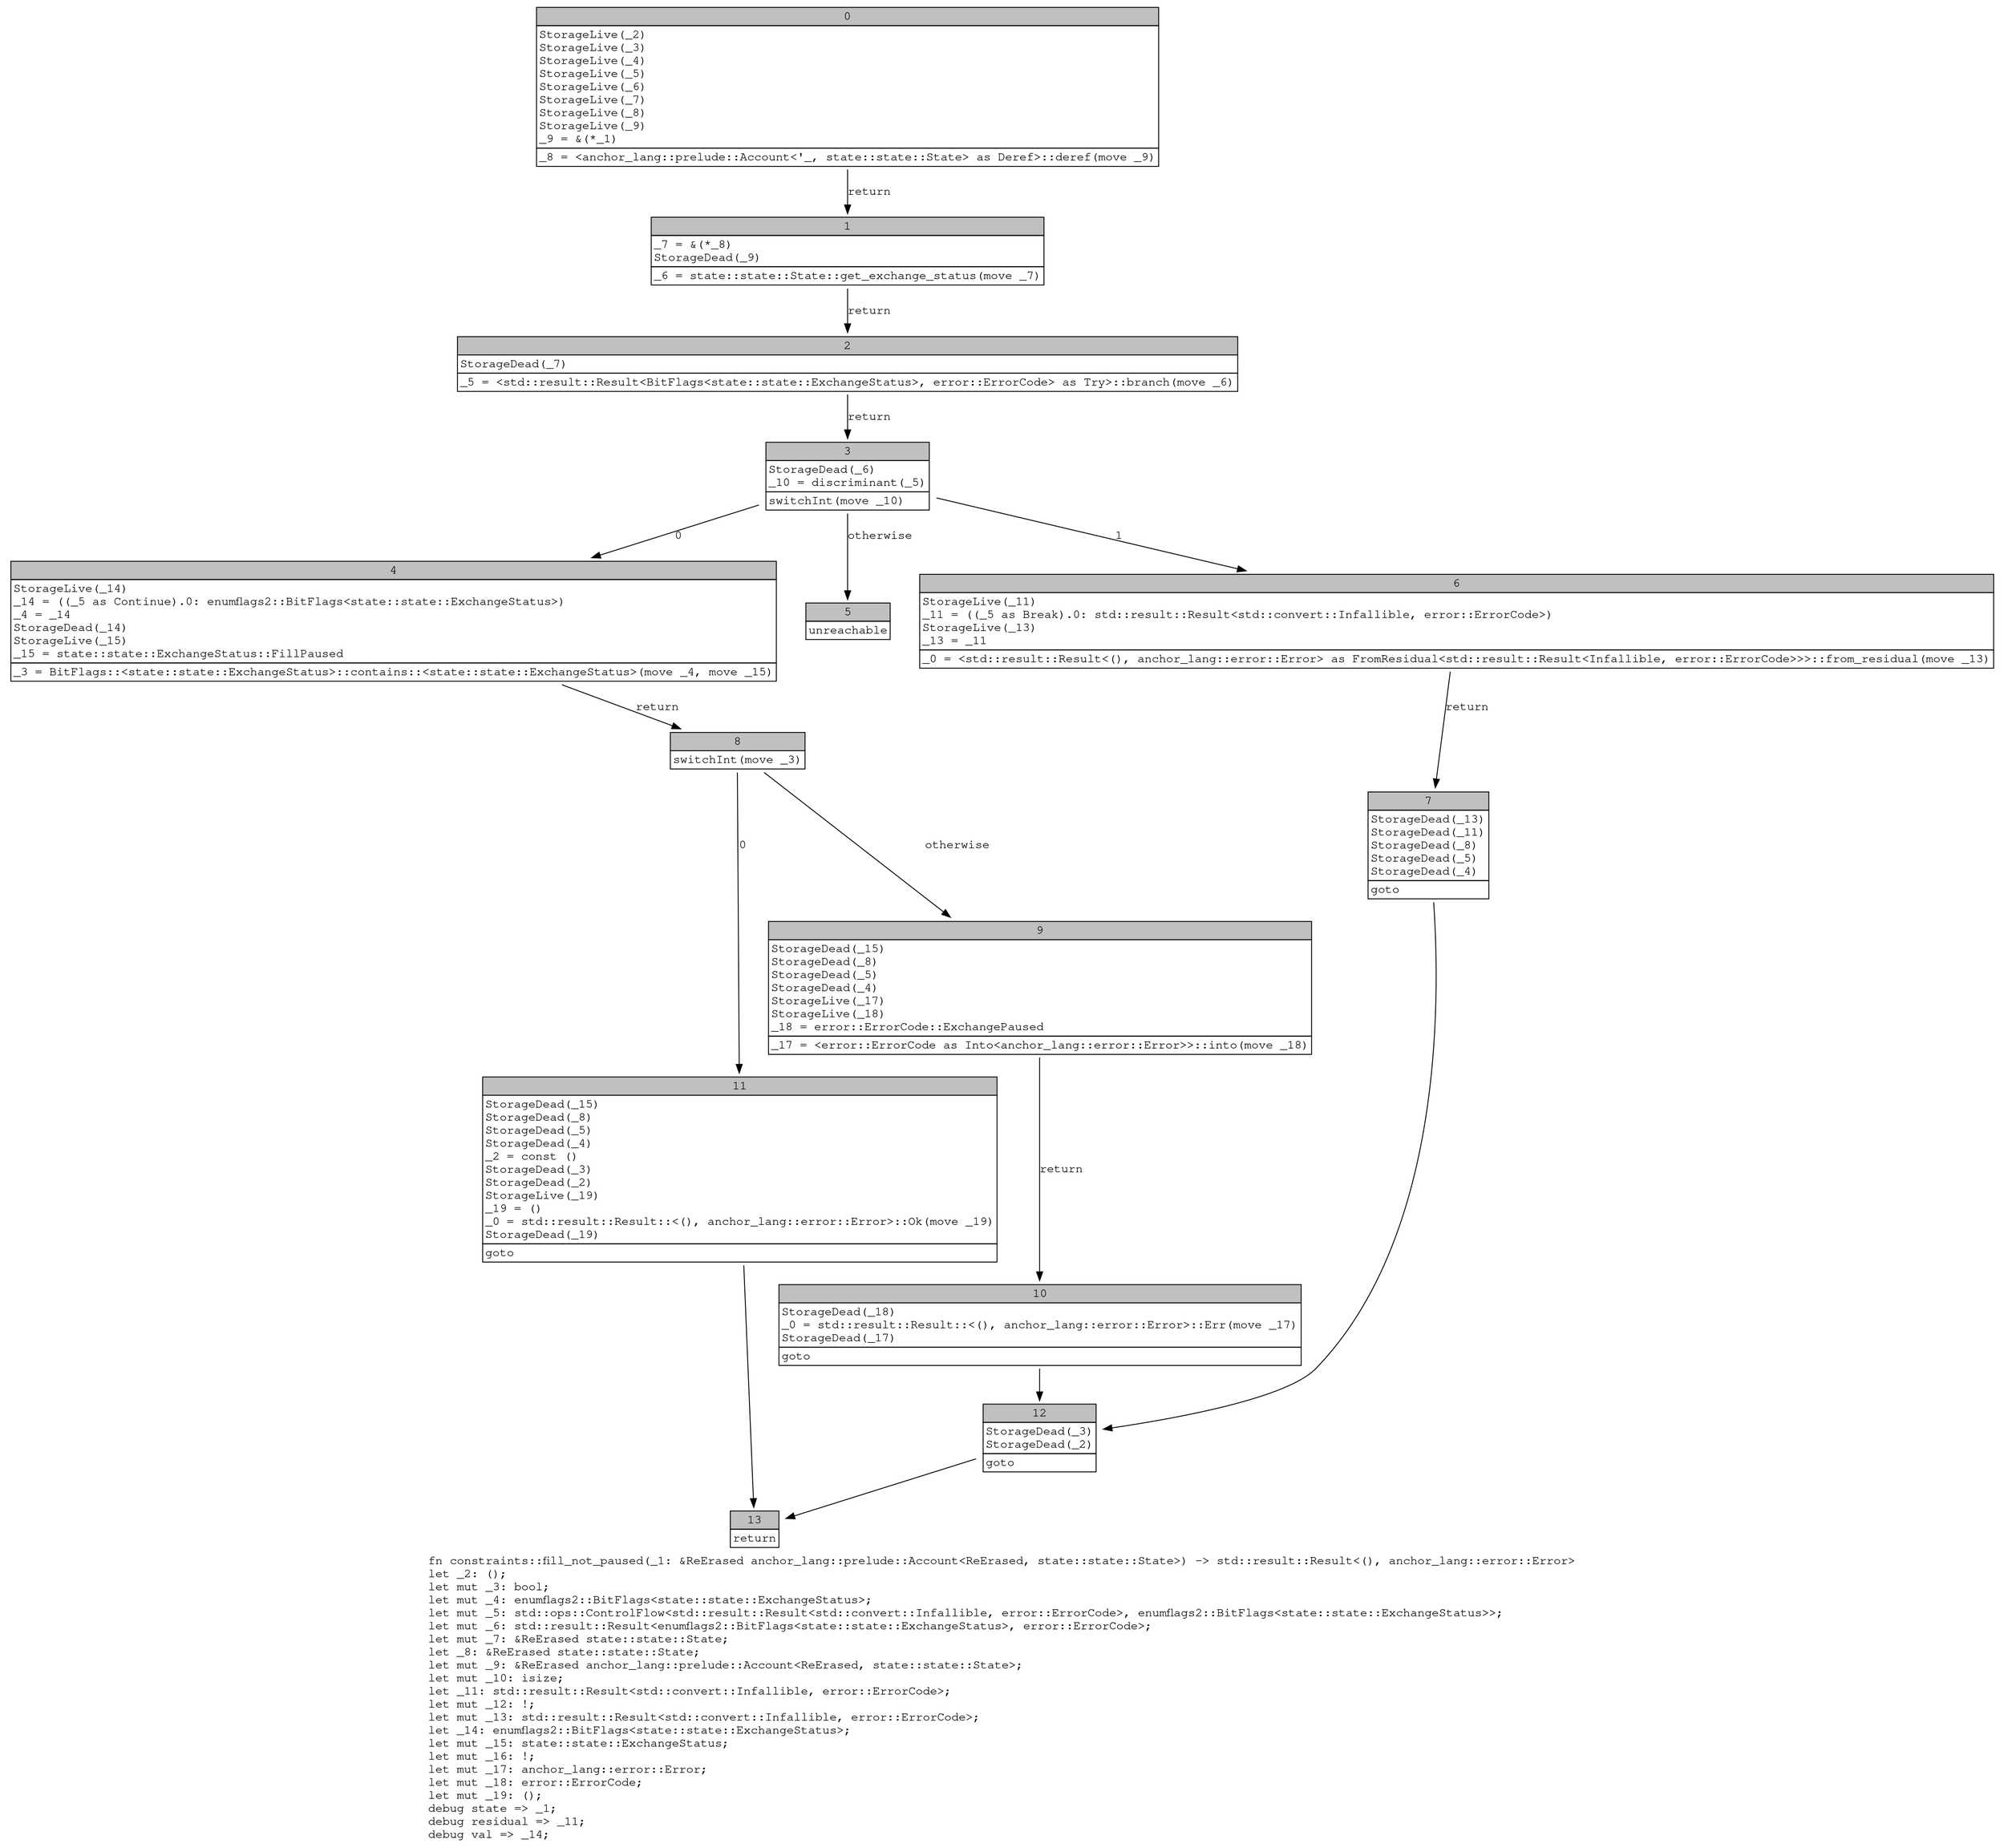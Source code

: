 digraph Mir_0_1164 {
    graph [fontname="Courier, monospace"];
    node [fontname="Courier, monospace"];
    edge [fontname="Courier, monospace"];
    label=<fn constraints::fill_not_paused(_1: &amp;ReErased anchor_lang::prelude::Account&lt;ReErased, state::state::State&gt;) -&gt; std::result::Result&lt;(), anchor_lang::error::Error&gt;<br align="left"/>let _2: ();<br align="left"/>let mut _3: bool;<br align="left"/>let mut _4: enumflags2::BitFlags&lt;state::state::ExchangeStatus&gt;;<br align="left"/>let mut _5: std::ops::ControlFlow&lt;std::result::Result&lt;std::convert::Infallible, error::ErrorCode&gt;, enumflags2::BitFlags&lt;state::state::ExchangeStatus&gt;&gt;;<br align="left"/>let mut _6: std::result::Result&lt;enumflags2::BitFlags&lt;state::state::ExchangeStatus&gt;, error::ErrorCode&gt;;<br align="left"/>let mut _7: &amp;ReErased state::state::State;<br align="left"/>let _8: &amp;ReErased state::state::State;<br align="left"/>let mut _9: &amp;ReErased anchor_lang::prelude::Account&lt;ReErased, state::state::State&gt;;<br align="left"/>let mut _10: isize;<br align="left"/>let _11: std::result::Result&lt;std::convert::Infallible, error::ErrorCode&gt;;<br align="left"/>let mut _12: !;<br align="left"/>let mut _13: std::result::Result&lt;std::convert::Infallible, error::ErrorCode&gt;;<br align="left"/>let _14: enumflags2::BitFlags&lt;state::state::ExchangeStatus&gt;;<br align="left"/>let mut _15: state::state::ExchangeStatus;<br align="left"/>let mut _16: !;<br align="left"/>let mut _17: anchor_lang::error::Error;<br align="left"/>let mut _18: error::ErrorCode;<br align="left"/>let mut _19: ();<br align="left"/>debug state =&gt; _1;<br align="left"/>debug residual =&gt; _11;<br align="left"/>debug val =&gt; _14;<br align="left"/>>;
    bb0__0_1164 [shape="none", label=<<table border="0" cellborder="1" cellspacing="0"><tr><td bgcolor="gray" align="center" colspan="1">0</td></tr><tr><td align="left" balign="left">StorageLive(_2)<br/>StorageLive(_3)<br/>StorageLive(_4)<br/>StorageLive(_5)<br/>StorageLive(_6)<br/>StorageLive(_7)<br/>StorageLive(_8)<br/>StorageLive(_9)<br/>_9 = &amp;(*_1)<br/></td></tr><tr><td align="left">_8 = &lt;anchor_lang::prelude::Account&lt;'_, state::state::State&gt; as Deref&gt;::deref(move _9)</td></tr></table>>];
    bb1__0_1164 [shape="none", label=<<table border="0" cellborder="1" cellspacing="0"><tr><td bgcolor="gray" align="center" colspan="1">1</td></tr><tr><td align="left" balign="left">_7 = &amp;(*_8)<br/>StorageDead(_9)<br/></td></tr><tr><td align="left">_6 = state::state::State::get_exchange_status(move _7)</td></tr></table>>];
    bb2__0_1164 [shape="none", label=<<table border="0" cellborder="1" cellspacing="0"><tr><td bgcolor="gray" align="center" colspan="1">2</td></tr><tr><td align="left" balign="left">StorageDead(_7)<br/></td></tr><tr><td align="left">_5 = &lt;std::result::Result&lt;BitFlags&lt;state::state::ExchangeStatus&gt;, error::ErrorCode&gt; as Try&gt;::branch(move _6)</td></tr></table>>];
    bb3__0_1164 [shape="none", label=<<table border="0" cellborder="1" cellspacing="0"><tr><td bgcolor="gray" align="center" colspan="1">3</td></tr><tr><td align="left" balign="left">StorageDead(_6)<br/>_10 = discriminant(_5)<br/></td></tr><tr><td align="left">switchInt(move _10)</td></tr></table>>];
    bb4__0_1164 [shape="none", label=<<table border="0" cellborder="1" cellspacing="0"><tr><td bgcolor="gray" align="center" colspan="1">4</td></tr><tr><td align="left" balign="left">StorageLive(_14)<br/>_14 = ((_5 as Continue).0: enumflags2::BitFlags&lt;state::state::ExchangeStatus&gt;)<br/>_4 = _14<br/>StorageDead(_14)<br/>StorageLive(_15)<br/>_15 = state::state::ExchangeStatus::FillPaused<br/></td></tr><tr><td align="left">_3 = BitFlags::&lt;state::state::ExchangeStatus&gt;::contains::&lt;state::state::ExchangeStatus&gt;(move _4, move _15)</td></tr></table>>];
    bb5__0_1164 [shape="none", label=<<table border="0" cellborder="1" cellspacing="0"><tr><td bgcolor="gray" align="center" colspan="1">5</td></tr><tr><td align="left">unreachable</td></tr></table>>];
    bb6__0_1164 [shape="none", label=<<table border="0" cellborder="1" cellspacing="0"><tr><td bgcolor="gray" align="center" colspan="1">6</td></tr><tr><td align="left" balign="left">StorageLive(_11)<br/>_11 = ((_5 as Break).0: std::result::Result&lt;std::convert::Infallible, error::ErrorCode&gt;)<br/>StorageLive(_13)<br/>_13 = _11<br/></td></tr><tr><td align="left">_0 = &lt;std::result::Result&lt;(), anchor_lang::error::Error&gt; as FromResidual&lt;std::result::Result&lt;Infallible, error::ErrorCode&gt;&gt;&gt;::from_residual(move _13)</td></tr></table>>];
    bb7__0_1164 [shape="none", label=<<table border="0" cellborder="1" cellspacing="0"><tr><td bgcolor="gray" align="center" colspan="1">7</td></tr><tr><td align="left" balign="left">StorageDead(_13)<br/>StorageDead(_11)<br/>StorageDead(_8)<br/>StorageDead(_5)<br/>StorageDead(_4)<br/></td></tr><tr><td align="left">goto</td></tr></table>>];
    bb8__0_1164 [shape="none", label=<<table border="0" cellborder="1" cellspacing="0"><tr><td bgcolor="gray" align="center" colspan="1">8</td></tr><tr><td align="left">switchInt(move _3)</td></tr></table>>];
    bb9__0_1164 [shape="none", label=<<table border="0" cellborder="1" cellspacing="0"><tr><td bgcolor="gray" align="center" colspan="1">9</td></tr><tr><td align="left" balign="left">StorageDead(_15)<br/>StorageDead(_8)<br/>StorageDead(_5)<br/>StorageDead(_4)<br/>StorageLive(_17)<br/>StorageLive(_18)<br/>_18 = error::ErrorCode::ExchangePaused<br/></td></tr><tr><td align="left">_17 = &lt;error::ErrorCode as Into&lt;anchor_lang::error::Error&gt;&gt;::into(move _18)</td></tr></table>>];
    bb10__0_1164 [shape="none", label=<<table border="0" cellborder="1" cellspacing="0"><tr><td bgcolor="gray" align="center" colspan="1">10</td></tr><tr><td align="left" balign="left">StorageDead(_18)<br/>_0 = std::result::Result::&lt;(), anchor_lang::error::Error&gt;::Err(move _17)<br/>StorageDead(_17)<br/></td></tr><tr><td align="left">goto</td></tr></table>>];
    bb11__0_1164 [shape="none", label=<<table border="0" cellborder="1" cellspacing="0"><tr><td bgcolor="gray" align="center" colspan="1">11</td></tr><tr><td align="left" balign="left">StorageDead(_15)<br/>StorageDead(_8)<br/>StorageDead(_5)<br/>StorageDead(_4)<br/>_2 = const ()<br/>StorageDead(_3)<br/>StorageDead(_2)<br/>StorageLive(_19)<br/>_19 = ()<br/>_0 = std::result::Result::&lt;(), anchor_lang::error::Error&gt;::Ok(move _19)<br/>StorageDead(_19)<br/></td></tr><tr><td align="left">goto</td></tr></table>>];
    bb12__0_1164 [shape="none", label=<<table border="0" cellborder="1" cellspacing="0"><tr><td bgcolor="gray" align="center" colspan="1">12</td></tr><tr><td align="left" balign="left">StorageDead(_3)<br/>StorageDead(_2)<br/></td></tr><tr><td align="left">goto</td></tr></table>>];
    bb13__0_1164 [shape="none", label=<<table border="0" cellborder="1" cellspacing="0"><tr><td bgcolor="gray" align="center" colspan="1">13</td></tr><tr><td align="left">return</td></tr></table>>];
    bb0__0_1164 -> bb1__0_1164 [label="return"];
    bb1__0_1164 -> bb2__0_1164 [label="return"];
    bb2__0_1164 -> bb3__0_1164 [label="return"];
    bb3__0_1164 -> bb4__0_1164 [label="0"];
    bb3__0_1164 -> bb6__0_1164 [label="1"];
    bb3__0_1164 -> bb5__0_1164 [label="otherwise"];
    bb4__0_1164 -> bb8__0_1164 [label="return"];
    bb6__0_1164 -> bb7__0_1164 [label="return"];
    bb7__0_1164 -> bb12__0_1164 [label=""];
    bb8__0_1164 -> bb11__0_1164 [label="0"];
    bb8__0_1164 -> bb9__0_1164 [label="otherwise"];
    bb9__0_1164 -> bb10__0_1164 [label="return"];
    bb10__0_1164 -> bb12__0_1164 [label=""];
    bb11__0_1164 -> bb13__0_1164 [label=""];
    bb12__0_1164 -> bb13__0_1164 [label=""];
}
